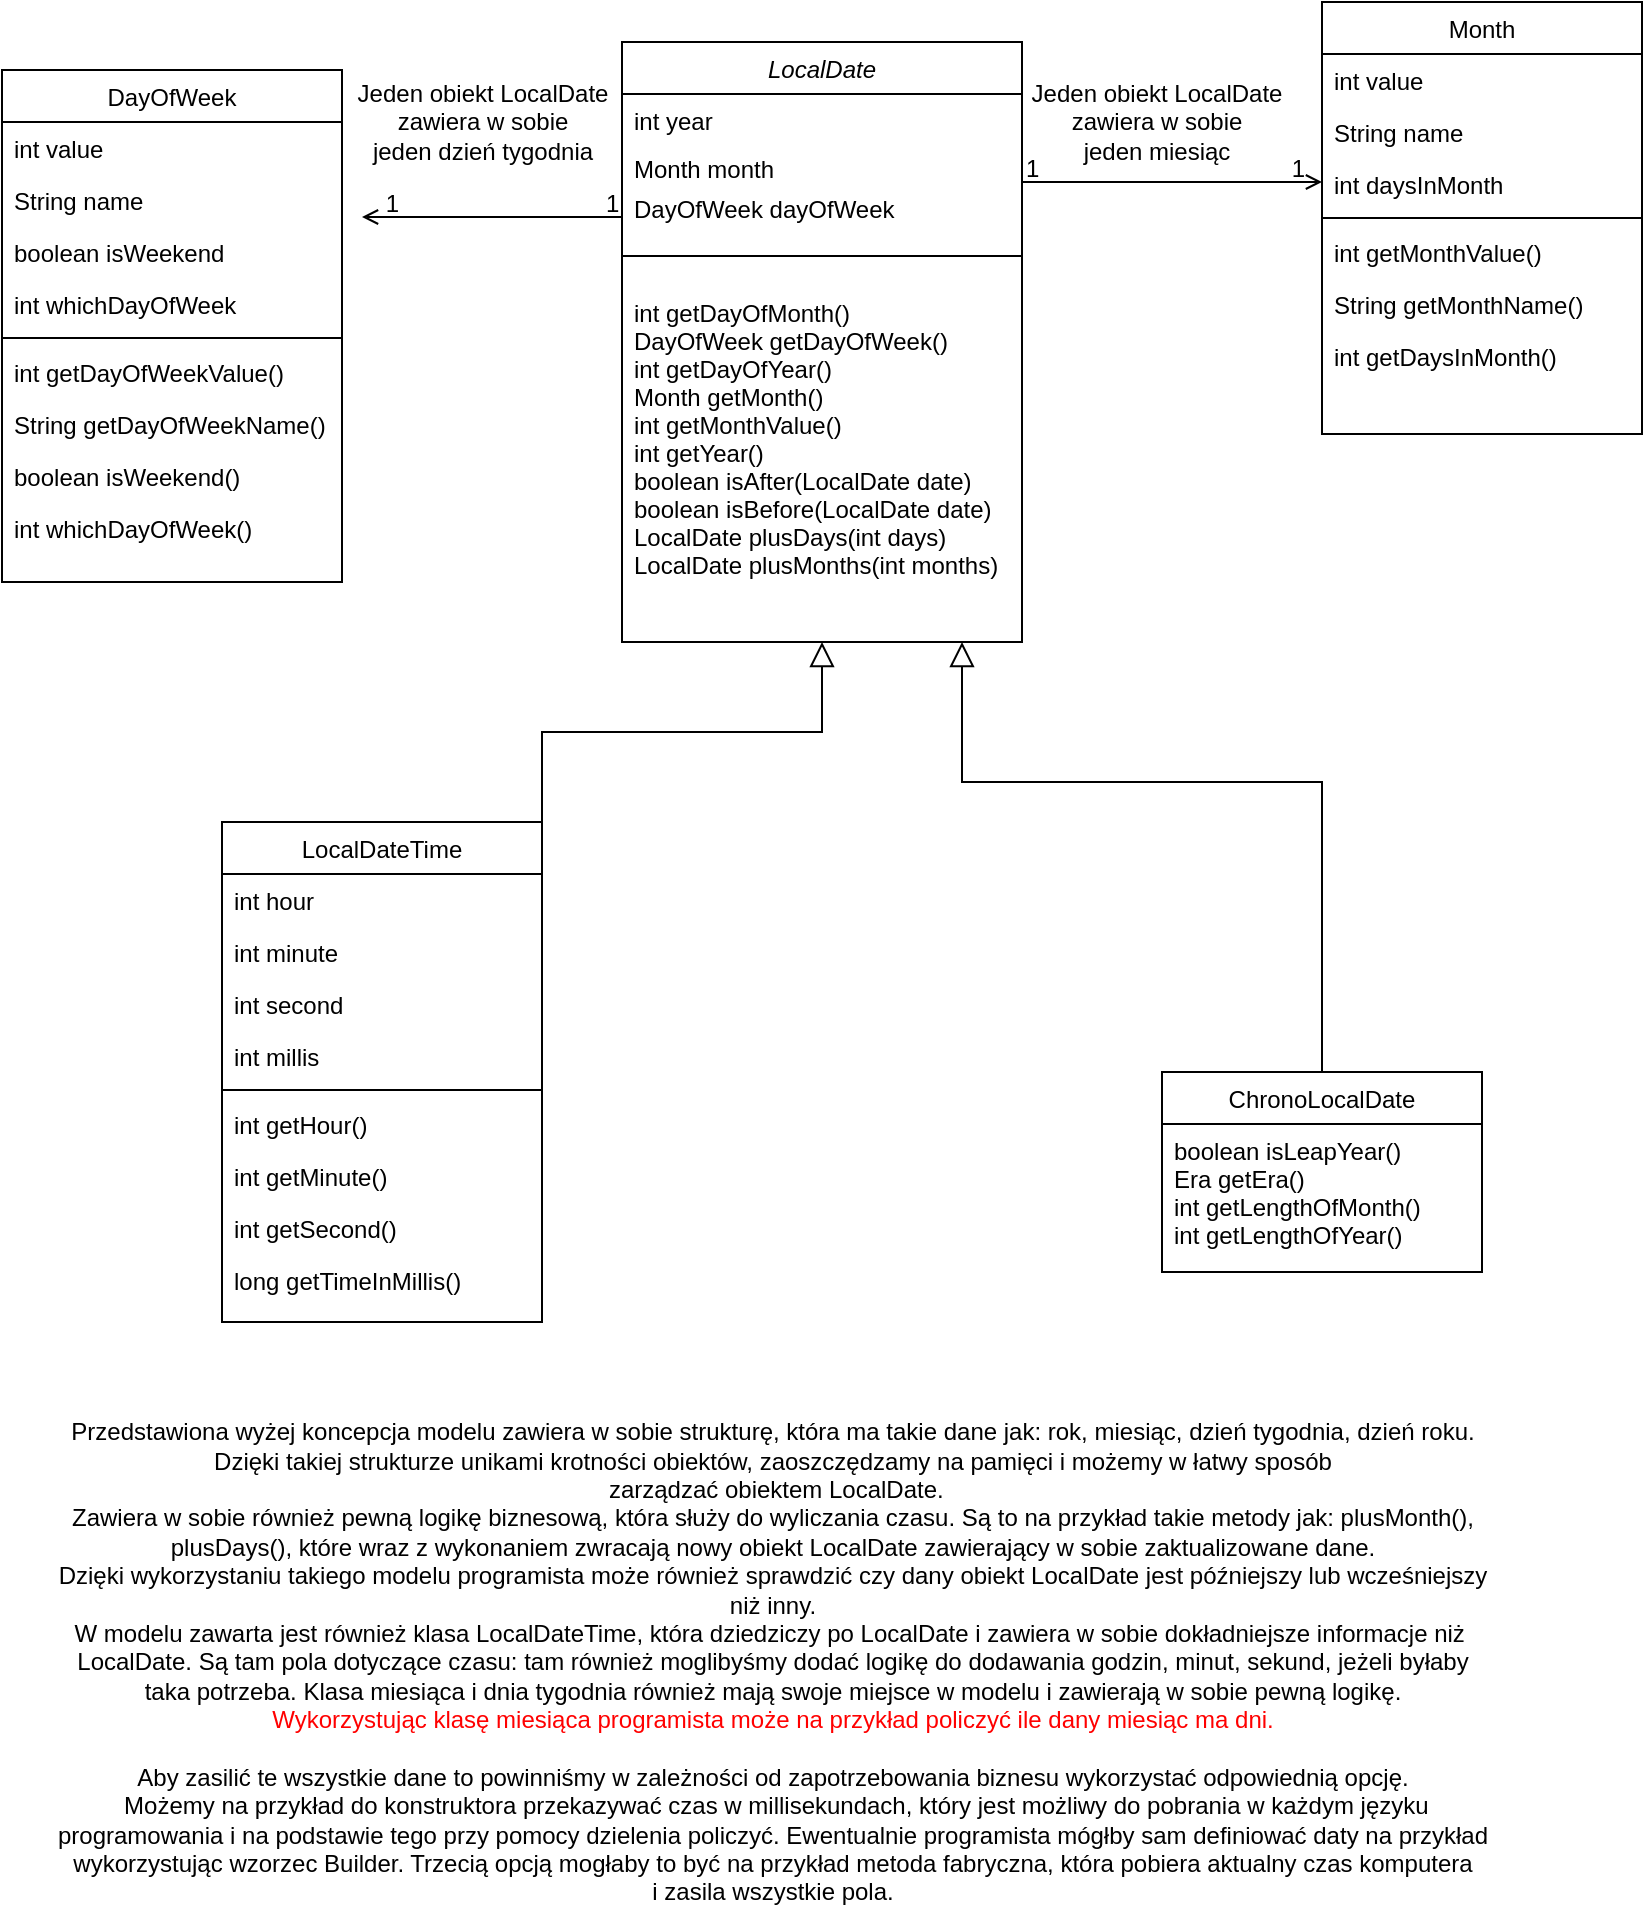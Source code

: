 <mxfile version="13.10.0" type="github">
  <diagram id="C5RBs43oDa-KdzZeNtuy" name="Page-1">
    <mxGraphModel dx="1550" dy="866" grid="1" gridSize="10" guides="1" tooltips="1" connect="1" arrows="1" fold="1" page="1" pageScale="1" pageWidth="827" pageHeight="1169" math="0" shadow="0">
      <root>
        <mxCell id="WIyWlLk6GJQsqaUBKTNV-0" />
        <mxCell id="WIyWlLk6GJQsqaUBKTNV-1" parent="WIyWlLk6GJQsqaUBKTNV-0" />
        <mxCell id="zkfFHV4jXpPFQw0GAbJ--0" value="LocalDate" style="swimlane;fontStyle=2;align=center;verticalAlign=top;childLayout=stackLayout;horizontal=1;startSize=26;horizontalStack=0;resizeParent=1;resizeLast=0;collapsible=1;marginBottom=0;rounded=0;shadow=0;strokeWidth=1;" parent="WIyWlLk6GJQsqaUBKTNV-1" vertex="1">
          <mxGeometry x="310" y="70" width="200" height="300" as="geometry">
            <mxRectangle x="230" y="140" width="160" height="26" as="alternateBounds" />
          </mxGeometry>
        </mxCell>
        <mxCell id="zkfFHV4jXpPFQw0GAbJ--1" value="int year" style="text;align=left;verticalAlign=top;spacingLeft=4;spacingRight=4;overflow=hidden;rotatable=0;points=[[0,0.5],[1,0.5]];portConstraint=eastwest;" parent="zkfFHV4jXpPFQw0GAbJ--0" vertex="1">
          <mxGeometry y="26" width="200" height="24" as="geometry" />
        </mxCell>
        <mxCell id="zkfFHV4jXpPFQw0GAbJ--2" value="Month month" style="text;align=left;verticalAlign=top;spacingLeft=4;spacingRight=4;overflow=hidden;rotatable=0;points=[[0,0.5],[1,0.5]];portConstraint=eastwest;rounded=0;shadow=0;html=0;" parent="zkfFHV4jXpPFQw0GAbJ--0" vertex="1">
          <mxGeometry y="50" width="200" height="20" as="geometry" />
        </mxCell>
        <mxCell id="zkfFHV4jXpPFQw0GAbJ--3" value="DayOfWeek dayOfWeek" style="text;align=left;verticalAlign=top;spacingLeft=4;spacingRight=4;overflow=hidden;rotatable=0;points=[[0,0.5],[1,0.5]];portConstraint=eastwest;rounded=0;shadow=0;html=0;" parent="zkfFHV4jXpPFQw0GAbJ--0" vertex="1">
          <mxGeometry y="70" width="200" height="22" as="geometry" />
        </mxCell>
        <mxCell id="zkfFHV4jXpPFQw0GAbJ--4" value="" style="line;html=1;strokeWidth=1;align=left;verticalAlign=middle;spacingTop=-1;spacingLeft=3;spacingRight=3;rotatable=0;labelPosition=right;points=[];portConstraint=eastwest;" parent="zkfFHV4jXpPFQw0GAbJ--0" vertex="1">
          <mxGeometry y="92" width="200" height="30" as="geometry" />
        </mxCell>
        <mxCell id="zkfFHV4jXpPFQw0GAbJ--5" value="int getDayOfMonth()&#xa;DayOfWeek getDayOfWeek()&#xa;int getDayOfYear()&#xa;Month getMonth()&#xa;int getMonthValue()&#xa;int getYear()&#xa;boolean isAfter(LocalDate date)&#xa;boolean isBefore(LocalDate date)&#xa;LocalDate plusDays(int days)&#xa;LocalDate plusMonths(int months)" style="text;align=left;verticalAlign=top;spacingLeft=4;spacingRight=4;overflow=hidden;rotatable=0;points=[[0,0.5],[1,0.5]];portConstraint=eastwest;" parent="zkfFHV4jXpPFQw0GAbJ--0" vertex="1">
          <mxGeometry y="122" width="200" height="148" as="geometry" />
        </mxCell>
        <mxCell id="zkfFHV4jXpPFQw0GAbJ--6" value="LocalDateTime" style="swimlane;fontStyle=0;align=center;verticalAlign=top;childLayout=stackLayout;horizontal=1;startSize=26;horizontalStack=0;resizeParent=1;resizeLast=0;collapsible=1;marginBottom=0;rounded=0;shadow=0;strokeWidth=1;" parent="WIyWlLk6GJQsqaUBKTNV-1" vertex="1">
          <mxGeometry x="110" y="460" width="160" height="250" as="geometry">
            <mxRectangle x="130" y="380" width="160" height="26" as="alternateBounds" />
          </mxGeometry>
        </mxCell>
        <mxCell id="zkfFHV4jXpPFQw0GAbJ--7" value="int hour" style="text;align=left;verticalAlign=top;spacingLeft=4;spacingRight=4;overflow=hidden;rotatable=0;points=[[0,0.5],[1,0.5]];portConstraint=eastwest;" parent="zkfFHV4jXpPFQw0GAbJ--6" vertex="1">
          <mxGeometry y="26" width="160" height="26" as="geometry" />
        </mxCell>
        <mxCell id="zkfFHV4jXpPFQw0GAbJ--8" value="int minute" style="text;align=left;verticalAlign=top;spacingLeft=4;spacingRight=4;overflow=hidden;rotatable=0;points=[[0,0.5],[1,0.5]];portConstraint=eastwest;rounded=0;shadow=0;html=0;" parent="zkfFHV4jXpPFQw0GAbJ--6" vertex="1">
          <mxGeometry y="52" width="160" height="26" as="geometry" />
        </mxCell>
        <mxCell id="kWmumzNZHaLfppn09weu-12" value="int second" style="text;align=left;verticalAlign=top;spacingLeft=4;spacingRight=4;overflow=hidden;rotatable=0;points=[[0,0.5],[1,0.5]];portConstraint=eastwest;rounded=0;shadow=0;html=0;" vertex="1" parent="zkfFHV4jXpPFQw0GAbJ--6">
          <mxGeometry y="78" width="160" height="26" as="geometry" />
        </mxCell>
        <mxCell id="kWmumzNZHaLfppn09weu-13" value="int millis" style="text;align=left;verticalAlign=top;spacingLeft=4;spacingRight=4;overflow=hidden;rotatable=0;points=[[0,0.5],[1,0.5]];portConstraint=eastwest;rounded=0;shadow=0;html=0;" vertex="1" parent="zkfFHV4jXpPFQw0GAbJ--6">
          <mxGeometry y="104" width="160" height="26" as="geometry" />
        </mxCell>
        <mxCell id="zkfFHV4jXpPFQw0GAbJ--9" value="" style="line;html=1;strokeWidth=1;align=left;verticalAlign=middle;spacingTop=-1;spacingLeft=3;spacingRight=3;rotatable=0;labelPosition=right;points=[];portConstraint=eastwest;" parent="zkfFHV4jXpPFQw0GAbJ--6" vertex="1">
          <mxGeometry y="130" width="160" height="8" as="geometry" />
        </mxCell>
        <mxCell id="kWmumzNZHaLfppn09weu-16" value="int getHour()" style="text;align=left;verticalAlign=top;spacingLeft=4;spacingRight=4;overflow=hidden;rotatable=0;points=[[0,0.5],[1,0.5]];portConstraint=eastwest;" vertex="1" parent="zkfFHV4jXpPFQw0GAbJ--6">
          <mxGeometry y="138" width="160" height="26" as="geometry" />
        </mxCell>
        <mxCell id="kWmumzNZHaLfppn09weu-17" value="int getMinute()" style="text;align=left;verticalAlign=top;spacingLeft=4;spacingRight=4;overflow=hidden;rotatable=0;points=[[0,0.5],[1,0.5]];portConstraint=eastwest;" vertex="1" parent="zkfFHV4jXpPFQw0GAbJ--6">
          <mxGeometry y="164" width="160" height="26" as="geometry" />
        </mxCell>
        <mxCell id="kWmumzNZHaLfppn09weu-18" value="int getSecond()" style="text;align=left;verticalAlign=top;spacingLeft=4;spacingRight=4;overflow=hidden;rotatable=0;points=[[0,0.5],[1,0.5]];portConstraint=eastwest;" vertex="1" parent="zkfFHV4jXpPFQw0GAbJ--6">
          <mxGeometry y="190" width="160" height="26" as="geometry" />
        </mxCell>
        <mxCell id="kWmumzNZHaLfppn09weu-19" value="long getTimeInMillis()" style="text;align=left;verticalAlign=top;spacingLeft=4;spacingRight=4;overflow=hidden;rotatable=0;points=[[0,0.5],[1,0.5]];portConstraint=eastwest;" vertex="1" parent="zkfFHV4jXpPFQw0GAbJ--6">
          <mxGeometry y="216" width="160" height="26" as="geometry" />
        </mxCell>
        <mxCell id="zkfFHV4jXpPFQw0GAbJ--12" value="" style="endArrow=block;endSize=10;endFill=0;shadow=0;strokeWidth=1;rounded=0;edgeStyle=elbowEdgeStyle;elbow=vertical;" parent="WIyWlLk6GJQsqaUBKTNV-1" target="zkfFHV4jXpPFQw0GAbJ--0" edge="1">
          <mxGeometry width="160" relative="1" as="geometry">
            <mxPoint x="270" y="460" as="sourcePoint" />
            <mxPoint x="280" y="203" as="targetPoint" />
          </mxGeometry>
        </mxCell>
        <mxCell id="zkfFHV4jXpPFQw0GAbJ--13" value="ChronoLocalDate" style="swimlane;fontStyle=0;align=center;verticalAlign=top;childLayout=stackLayout;horizontal=1;startSize=26;horizontalStack=0;resizeParent=1;resizeLast=0;collapsible=1;marginBottom=0;rounded=0;shadow=0;strokeWidth=1;" parent="WIyWlLk6GJQsqaUBKTNV-1" vertex="1">
          <mxGeometry x="580" y="585" width="160" height="100" as="geometry">
            <mxRectangle x="340" y="380" width="170" height="26" as="alternateBounds" />
          </mxGeometry>
        </mxCell>
        <mxCell id="zkfFHV4jXpPFQw0GAbJ--14" value="boolean isLeapYear()&#xa;Era getEra()&#xa;int getLengthOfMonth()&#xa;int getLengthOfYear()" style="text;align=left;verticalAlign=top;spacingLeft=4;spacingRight=4;overflow=hidden;rotatable=0;points=[[0,0.5],[1,0.5]];portConstraint=eastwest;" parent="zkfFHV4jXpPFQw0GAbJ--13" vertex="1">
          <mxGeometry y="26" width="160" height="74" as="geometry" />
        </mxCell>
        <mxCell id="zkfFHV4jXpPFQw0GAbJ--17" value="Month" style="swimlane;fontStyle=0;align=center;verticalAlign=top;childLayout=stackLayout;horizontal=1;startSize=26;horizontalStack=0;resizeParent=1;resizeLast=0;collapsible=1;marginBottom=0;rounded=0;shadow=0;strokeWidth=1;" parent="WIyWlLk6GJQsqaUBKTNV-1" vertex="1">
          <mxGeometry x="660" y="50" width="160" height="216" as="geometry">
            <mxRectangle x="550" y="140" width="160" height="26" as="alternateBounds" />
          </mxGeometry>
        </mxCell>
        <mxCell id="zkfFHV4jXpPFQw0GAbJ--18" value="int value" style="text;align=left;verticalAlign=top;spacingLeft=4;spacingRight=4;overflow=hidden;rotatable=0;points=[[0,0.5],[1,0.5]];portConstraint=eastwest;" parent="zkfFHV4jXpPFQw0GAbJ--17" vertex="1">
          <mxGeometry y="26" width="160" height="26" as="geometry" />
        </mxCell>
        <mxCell id="zkfFHV4jXpPFQw0GAbJ--19" value="String name" style="text;align=left;verticalAlign=top;spacingLeft=4;spacingRight=4;overflow=hidden;rotatable=0;points=[[0,0.5],[1,0.5]];portConstraint=eastwest;rounded=0;shadow=0;html=0;" parent="zkfFHV4jXpPFQw0GAbJ--17" vertex="1">
          <mxGeometry y="52" width="160" height="26" as="geometry" />
        </mxCell>
        <mxCell id="zkfFHV4jXpPFQw0GAbJ--20" value="int daysInMonth" style="text;align=left;verticalAlign=top;spacingLeft=4;spacingRight=4;overflow=hidden;rotatable=0;points=[[0,0.5],[1,0.5]];portConstraint=eastwest;rounded=0;shadow=0;html=0;" parent="zkfFHV4jXpPFQw0GAbJ--17" vertex="1">
          <mxGeometry y="78" width="160" height="26" as="geometry" />
        </mxCell>
        <mxCell id="zkfFHV4jXpPFQw0GAbJ--23" value="" style="line;html=1;strokeWidth=1;align=left;verticalAlign=middle;spacingTop=-1;spacingLeft=3;spacingRight=3;rotatable=0;labelPosition=right;points=[];portConstraint=eastwest;" parent="zkfFHV4jXpPFQw0GAbJ--17" vertex="1">
          <mxGeometry y="104" width="160" height="8" as="geometry" />
        </mxCell>
        <mxCell id="zkfFHV4jXpPFQw0GAbJ--24" value="int getMonthValue()" style="text;align=left;verticalAlign=top;spacingLeft=4;spacingRight=4;overflow=hidden;rotatable=0;points=[[0,0.5],[1,0.5]];portConstraint=eastwest;" parent="zkfFHV4jXpPFQw0GAbJ--17" vertex="1">
          <mxGeometry y="112" width="160" height="26" as="geometry" />
        </mxCell>
        <mxCell id="zkfFHV4jXpPFQw0GAbJ--25" value="String getMonthName()" style="text;align=left;verticalAlign=top;spacingLeft=4;spacingRight=4;overflow=hidden;rotatable=0;points=[[0,0.5],[1,0.5]];portConstraint=eastwest;" parent="zkfFHV4jXpPFQw0GAbJ--17" vertex="1">
          <mxGeometry y="138" width="160" height="26" as="geometry" />
        </mxCell>
        <mxCell id="kWmumzNZHaLfppn09weu-0" value="int getDaysInMonth()" style="text;align=left;verticalAlign=top;spacingLeft=4;spacingRight=4;overflow=hidden;rotatable=0;points=[[0,0.5],[1,0.5]];portConstraint=eastwest;" vertex="1" parent="zkfFHV4jXpPFQw0GAbJ--17">
          <mxGeometry y="164" width="160" height="26" as="geometry" />
        </mxCell>
        <mxCell id="zkfFHV4jXpPFQw0GAbJ--26" value="" style="endArrow=open;shadow=0;strokeWidth=1;rounded=0;endFill=1;edgeStyle=elbowEdgeStyle;elbow=vertical;" parent="WIyWlLk6GJQsqaUBKTNV-1" source="zkfFHV4jXpPFQw0GAbJ--0" target="zkfFHV4jXpPFQw0GAbJ--17" edge="1">
          <mxGeometry x="0.5" y="41" relative="1" as="geometry">
            <mxPoint x="460" y="192" as="sourcePoint" />
            <mxPoint x="620" y="192" as="targetPoint" />
            <mxPoint x="-40" y="32" as="offset" />
            <Array as="points">
              <mxPoint x="540" y="140" />
            </Array>
          </mxGeometry>
        </mxCell>
        <mxCell id="zkfFHV4jXpPFQw0GAbJ--27" value="1" style="resizable=0;align=left;verticalAlign=bottom;labelBackgroundColor=none;fontSize=12;direction=south;" parent="zkfFHV4jXpPFQw0GAbJ--26" connectable="0" vertex="1">
          <mxGeometry x="-1" relative="1" as="geometry">
            <mxPoint y="2" as="offset" />
          </mxGeometry>
        </mxCell>
        <mxCell id="zkfFHV4jXpPFQw0GAbJ--28" value="1" style="resizable=0;align=right;verticalAlign=bottom;labelBackgroundColor=none;fontSize=12;" parent="zkfFHV4jXpPFQw0GAbJ--26" connectable="0" vertex="1">
          <mxGeometry x="1" relative="1" as="geometry">
            <mxPoint x="-7" y="2" as="offset" />
          </mxGeometry>
        </mxCell>
        <mxCell id="zkfFHV4jXpPFQw0GAbJ--29" value="Jeden obiekt LocalDate&lt;br&gt;zawiera w sobie&lt;br&gt;jeden miesiąc" style="text;html=1;resizable=0;points=[];;align=center;verticalAlign=middle;labelBackgroundColor=none;rounded=0;shadow=0;strokeWidth=1;fontSize=12;" parent="zkfFHV4jXpPFQw0GAbJ--26" vertex="1" connectable="0">
          <mxGeometry x="0.5" y="49" relative="1" as="geometry">
            <mxPoint x="-45.78" y="19" as="offset" />
          </mxGeometry>
        </mxCell>
        <mxCell id="p5f-NmXLE_Gt7SBNd2VX-0" value="" style="endArrow=block;endSize=10;endFill=0;shadow=0;strokeWidth=1;rounded=0;edgeStyle=elbowEdgeStyle;elbow=vertical;" parent="WIyWlLk6GJQsqaUBKTNV-1" source="zkfFHV4jXpPFQw0GAbJ--13" edge="1">
          <mxGeometry width="160" relative="1" as="geometry">
            <mxPoint x="490" y="360" as="sourcePoint" />
            <mxPoint x="480" y="370" as="targetPoint" />
            <Array as="points">
              <mxPoint x="560" y="440" />
              <mxPoint x="470" y="370" />
            </Array>
          </mxGeometry>
        </mxCell>
        <mxCell id="kWmumzNZHaLfppn09weu-1" value="DayOfWeek" style="swimlane;fontStyle=0;align=center;verticalAlign=top;childLayout=stackLayout;horizontal=1;startSize=26;horizontalStack=0;resizeParent=1;resizeLast=0;collapsible=1;marginBottom=0;rounded=0;shadow=0;strokeWidth=1;" vertex="1" parent="WIyWlLk6GJQsqaUBKTNV-1">
          <mxGeometry y="84" width="170" height="256" as="geometry">
            <mxRectangle x="550" y="140" width="160" height="26" as="alternateBounds" />
          </mxGeometry>
        </mxCell>
        <mxCell id="kWmumzNZHaLfppn09weu-2" value="int value" style="text;align=left;verticalAlign=top;spacingLeft=4;spacingRight=4;overflow=hidden;rotatable=0;points=[[0,0.5],[1,0.5]];portConstraint=eastwest;" vertex="1" parent="kWmumzNZHaLfppn09weu-1">
          <mxGeometry y="26" width="170" height="26" as="geometry" />
        </mxCell>
        <mxCell id="kWmumzNZHaLfppn09weu-3" value="String name" style="text;align=left;verticalAlign=top;spacingLeft=4;spacingRight=4;overflow=hidden;rotatable=0;points=[[0,0.5],[1,0.5]];portConstraint=eastwest;rounded=0;shadow=0;html=0;" vertex="1" parent="kWmumzNZHaLfppn09weu-1">
          <mxGeometry y="52" width="170" height="26" as="geometry" />
        </mxCell>
        <mxCell id="kWmumzNZHaLfppn09weu-4" value="boolean isWeekend" style="text;align=left;verticalAlign=top;spacingLeft=4;spacingRight=4;overflow=hidden;rotatable=0;points=[[0,0.5],[1,0.5]];portConstraint=eastwest;rounded=0;shadow=0;html=0;" vertex="1" parent="kWmumzNZHaLfppn09weu-1">
          <mxGeometry y="78" width="170" height="26" as="geometry" />
        </mxCell>
        <mxCell id="kWmumzNZHaLfppn09weu-7" value="int whichDayOfWeek" style="text;align=left;verticalAlign=top;spacingLeft=4;spacingRight=4;overflow=hidden;rotatable=0;points=[[0,0.5],[1,0.5]];portConstraint=eastwest;" vertex="1" parent="kWmumzNZHaLfppn09weu-1">
          <mxGeometry y="104" width="170" height="26" as="geometry" />
        </mxCell>
        <mxCell id="kWmumzNZHaLfppn09weu-5" value="" style="line;html=1;strokeWidth=1;align=left;verticalAlign=middle;spacingTop=-1;spacingLeft=3;spacingRight=3;rotatable=0;labelPosition=right;points=[];portConstraint=eastwest;" vertex="1" parent="kWmumzNZHaLfppn09weu-1">
          <mxGeometry y="130" width="170" height="8" as="geometry" />
        </mxCell>
        <mxCell id="kWmumzNZHaLfppn09weu-6" value="int getDayOfWeekValue()" style="text;align=left;verticalAlign=top;spacingLeft=4;spacingRight=4;overflow=hidden;rotatable=0;points=[[0,0.5],[1,0.5]];portConstraint=eastwest;" vertex="1" parent="kWmumzNZHaLfppn09weu-1">
          <mxGeometry y="138" width="170" height="26" as="geometry" />
        </mxCell>
        <mxCell id="kWmumzNZHaLfppn09weu-8" value="String getDayOfWeekName()" style="text;align=left;verticalAlign=top;spacingLeft=4;spacingRight=4;overflow=hidden;rotatable=0;points=[[0,0.5],[1,0.5]];portConstraint=eastwest;" vertex="1" parent="kWmumzNZHaLfppn09weu-1">
          <mxGeometry y="164" width="170" height="26" as="geometry" />
        </mxCell>
        <mxCell id="kWmumzNZHaLfppn09weu-10" value="boolean isWeekend()" style="text;align=left;verticalAlign=top;spacingLeft=4;spacingRight=4;overflow=hidden;rotatable=0;points=[[0,0.5],[1,0.5]];portConstraint=eastwest;" vertex="1" parent="kWmumzNZHaLfppn09weu-1">
          <mxGeometry y="190" width="170" height="26" as="geometry" />
        </mxCell>
        <mxCell id="kWmumzNZHaLfppn09weu-11" value="int whichDayOfWeek()" style="text;align=left;verticalAlign=top;spacingLeft=4;spacingRight=4;overflow=hidden;rotatable=0;points=[[0,0.5],[1,0.5]];portConstraint=eastwest;" vertex="1" parent="kWmumzNZHaLfppn09weu-1">
          <mxGeometry y="216" width="170" height="26" as="geometry" />
        </mxCell>
        <mxCell id="kWmumzNZHaLfppn09weu-14" value="Jeden obiekt LocalDate&lt;br&gt;zawiera w sobie&lt;br&gt;jeden dzień tygodnia" style="text;html=1;resizable=0;points=[];;align=center;verticalAlign=middle;labelBackgroundColor=none;rounded=0;shadow=0;strokeWidth=1;fontSize=12;" vertex="1" connectable="0" parent="WIyWlLk6GJQsqaUBKTNV-1">
          <mxGeometry x="240.0" y="110" as="geometry" />
        </mxCell>
        <mxCell id="kWmumzNZHaLfppn09weu-20" value="" style="endArrow=open;shadow=0;strokeWidth=1;rounded=0;endFill=1;edgeStyle=elbowEdgeStyle;elbow=vertical;" edge="1" parent="WIyWlLk6GJQsqaUBKTNV-1">
          <mxGeometry x="0.5" y="41" relative="1" as="geometry">
            <mxPoint x="310" y="157.5" as="sourcePoint" />
            <mxPoint x="180" y="158" as="targetPoint" />
            <mxPoint x="-40" y="32" as="offset" />
            <Array as="points">
              <mxPoint x="340" y="157.5" />
            </Array>
          </mxGeometry>
        </mxCell>
        <mxCell id="kWmumzNZHaLfppn09weu-21" value="1" style="resizable=0;align=left;verticalAlign=bottom;labelBackgroundColor=none;fontSize=12;direction=south;" connectable="0" vertex="1" parent="kWmumzNZHaLfppn09weu-20">
          <mxGeometry x="-1" relative="1" as="geometry">
            <mxPoint x="-10" y="2" as="offset" />
          </mxGeometry>
        </mxCell>
        <mxCell id="kWmumzNZHaLfppn09weu-22" value="1" style="resizable=0;align=right;verticalAlign=bottom;labelBackgroundColor=none;fontSize=12;" connectable="0" vertex="1" parent="kWmumzNZHaLfppn09weu-20">
          <mxGeometry x="1" relative="1" as="geometry">
            <mxPoint x="20" y="1.5" as="offset" />
          </mxGeometry>
        </mxCell>
        <mxCell id="kWmumzNZHaLfppn09weu-24" value="Przedstawiona wyżej koncepcja modelu zawiera w sobie strukturę, która ma takie dane jak: rok, miesiąc, dzień tygodnia, dzień roku.&lt;br&gt;Dzięki takiej strukturze unikami krotności obiektów, zaoszczędzamy na pamięci i możemy w łatwy sposób&lt;br&gt;&amp;nbsp;zarządzać obiektem LocalDate.&lt;br&gt;Zawiera w sobie również pewną logikę biznesową, która służy do wyliczania czasu. Są to na przykład takie metody jak: plusMonth(),&lt;br&gt;plusDays(), które wraz z wykonaniem zwracają nowy obiekt LocalDate zawierający w sobie zaktualizowane dane.&lt;br&gt;Dzięki wykorzystaniu takiego modelu programista może również sprawdzić czy dany obiekt LocalDate jest późniejszy lub wcześniejszy&lt;br&gt;niż inny.&lt;br&gt;W modelu zawarta jest również klasa LocalDateTime, która dziedziczy po LocalDate i zawiera w sobie dokładniejsze informacje niż&amp;nbsp;&lt;br&gt;LocalDate. Są tam pola dotyczące czasu: tam również moglibyśmy dodać logikę do dodawania godzin, minut, sekund, jeżeli byłaby&lt;br&gt;taka potrzeba. Klasa miesiąca i dnia tygodnia również mają swoje miejsce w modelu i zawierają w sobie pewną logikę.&lt;br&gt;&lt;font color=&quot;#ff0000&quot;&gt;Wykorzystując klasę miesiąca programista może na przykład policzyć ile dany miesiąc ma dni.&lt;/font&gt;&lt;br&gt;&lt;br&gt;Aby zasilić te wszystkie dane to powinniśmy w zależności od zapotrzebowania biznesu wykorzystać odpowiednią opcję.&lt;br&gt;&amp;nbsp;Możemy na przykład do konstruktora przekazywać czas w millisekundach, który jest możliwy do pobrania w każdym języku &lt;br&gt;programowania i na podstawie tego przy pomocy dzielenia policzyć. Ewentualnie programista mógłby sam definiować daty na przykład&lt;br&gt;wykorzystując wzorzec Builder. Trzecią opcją mogłaby to być na przykład metoda fabryczna, która pobiera aktualny czas komputera&lt;br&gt;i zasila wszystkie pola." style="text;html=1;align=center;verticalAlign=middle;resizable=0;points=[];autosize=1;" vertex="1" parent="WIyWlLk6GJQsqaUBKTNV-1">
          <mxGeometry x="20" y="760" width="730" height="240" as="geometry" />
        </mxCell>
      </root>
    </mxGraphModel>
  </diagram>
</mxfile>
